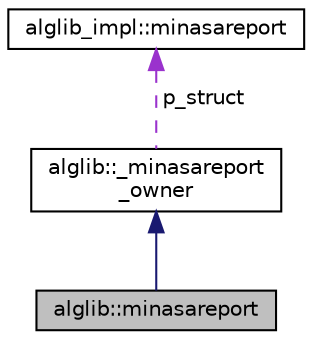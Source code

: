 digraph "alglib::minasareport"
{
  edge [fontname="Helvetica",fontsize="10",labelfontname="Helvetica",labelfontsize="10"];
  node [fontname="Helvetica",fontsize="10",shape=record];
  Node2 [label="alglib::minasareport",height=0.2,width=0.4,color="black", fillcolor="grey75", style="filled", fontcolor="black"];
  Node3 -> Node2 [dir="back",color="midnightblue",fontsize="10",style="solid",fontname="Helvetica"];
  Node3 [label="alglib::_minasareport\l_owner",height=0.2,width=0.4,color="black", fillcolor="white", style="filled",URL="$classalglib_1_1__minasareport__owner.html"];
  Node4 -> Node3 [dir="back",color="darkorchid3",fontsize="10",style="dashed",label=" p_struct" ,fontname="Helvetica"];
  Node4 [label="alglib_impl::minasareport",height=0.2,width=0.4,color="black", fillcolor="white", style="filled",URL="$structalglib__impl_1_1minasareport.html"];
}
